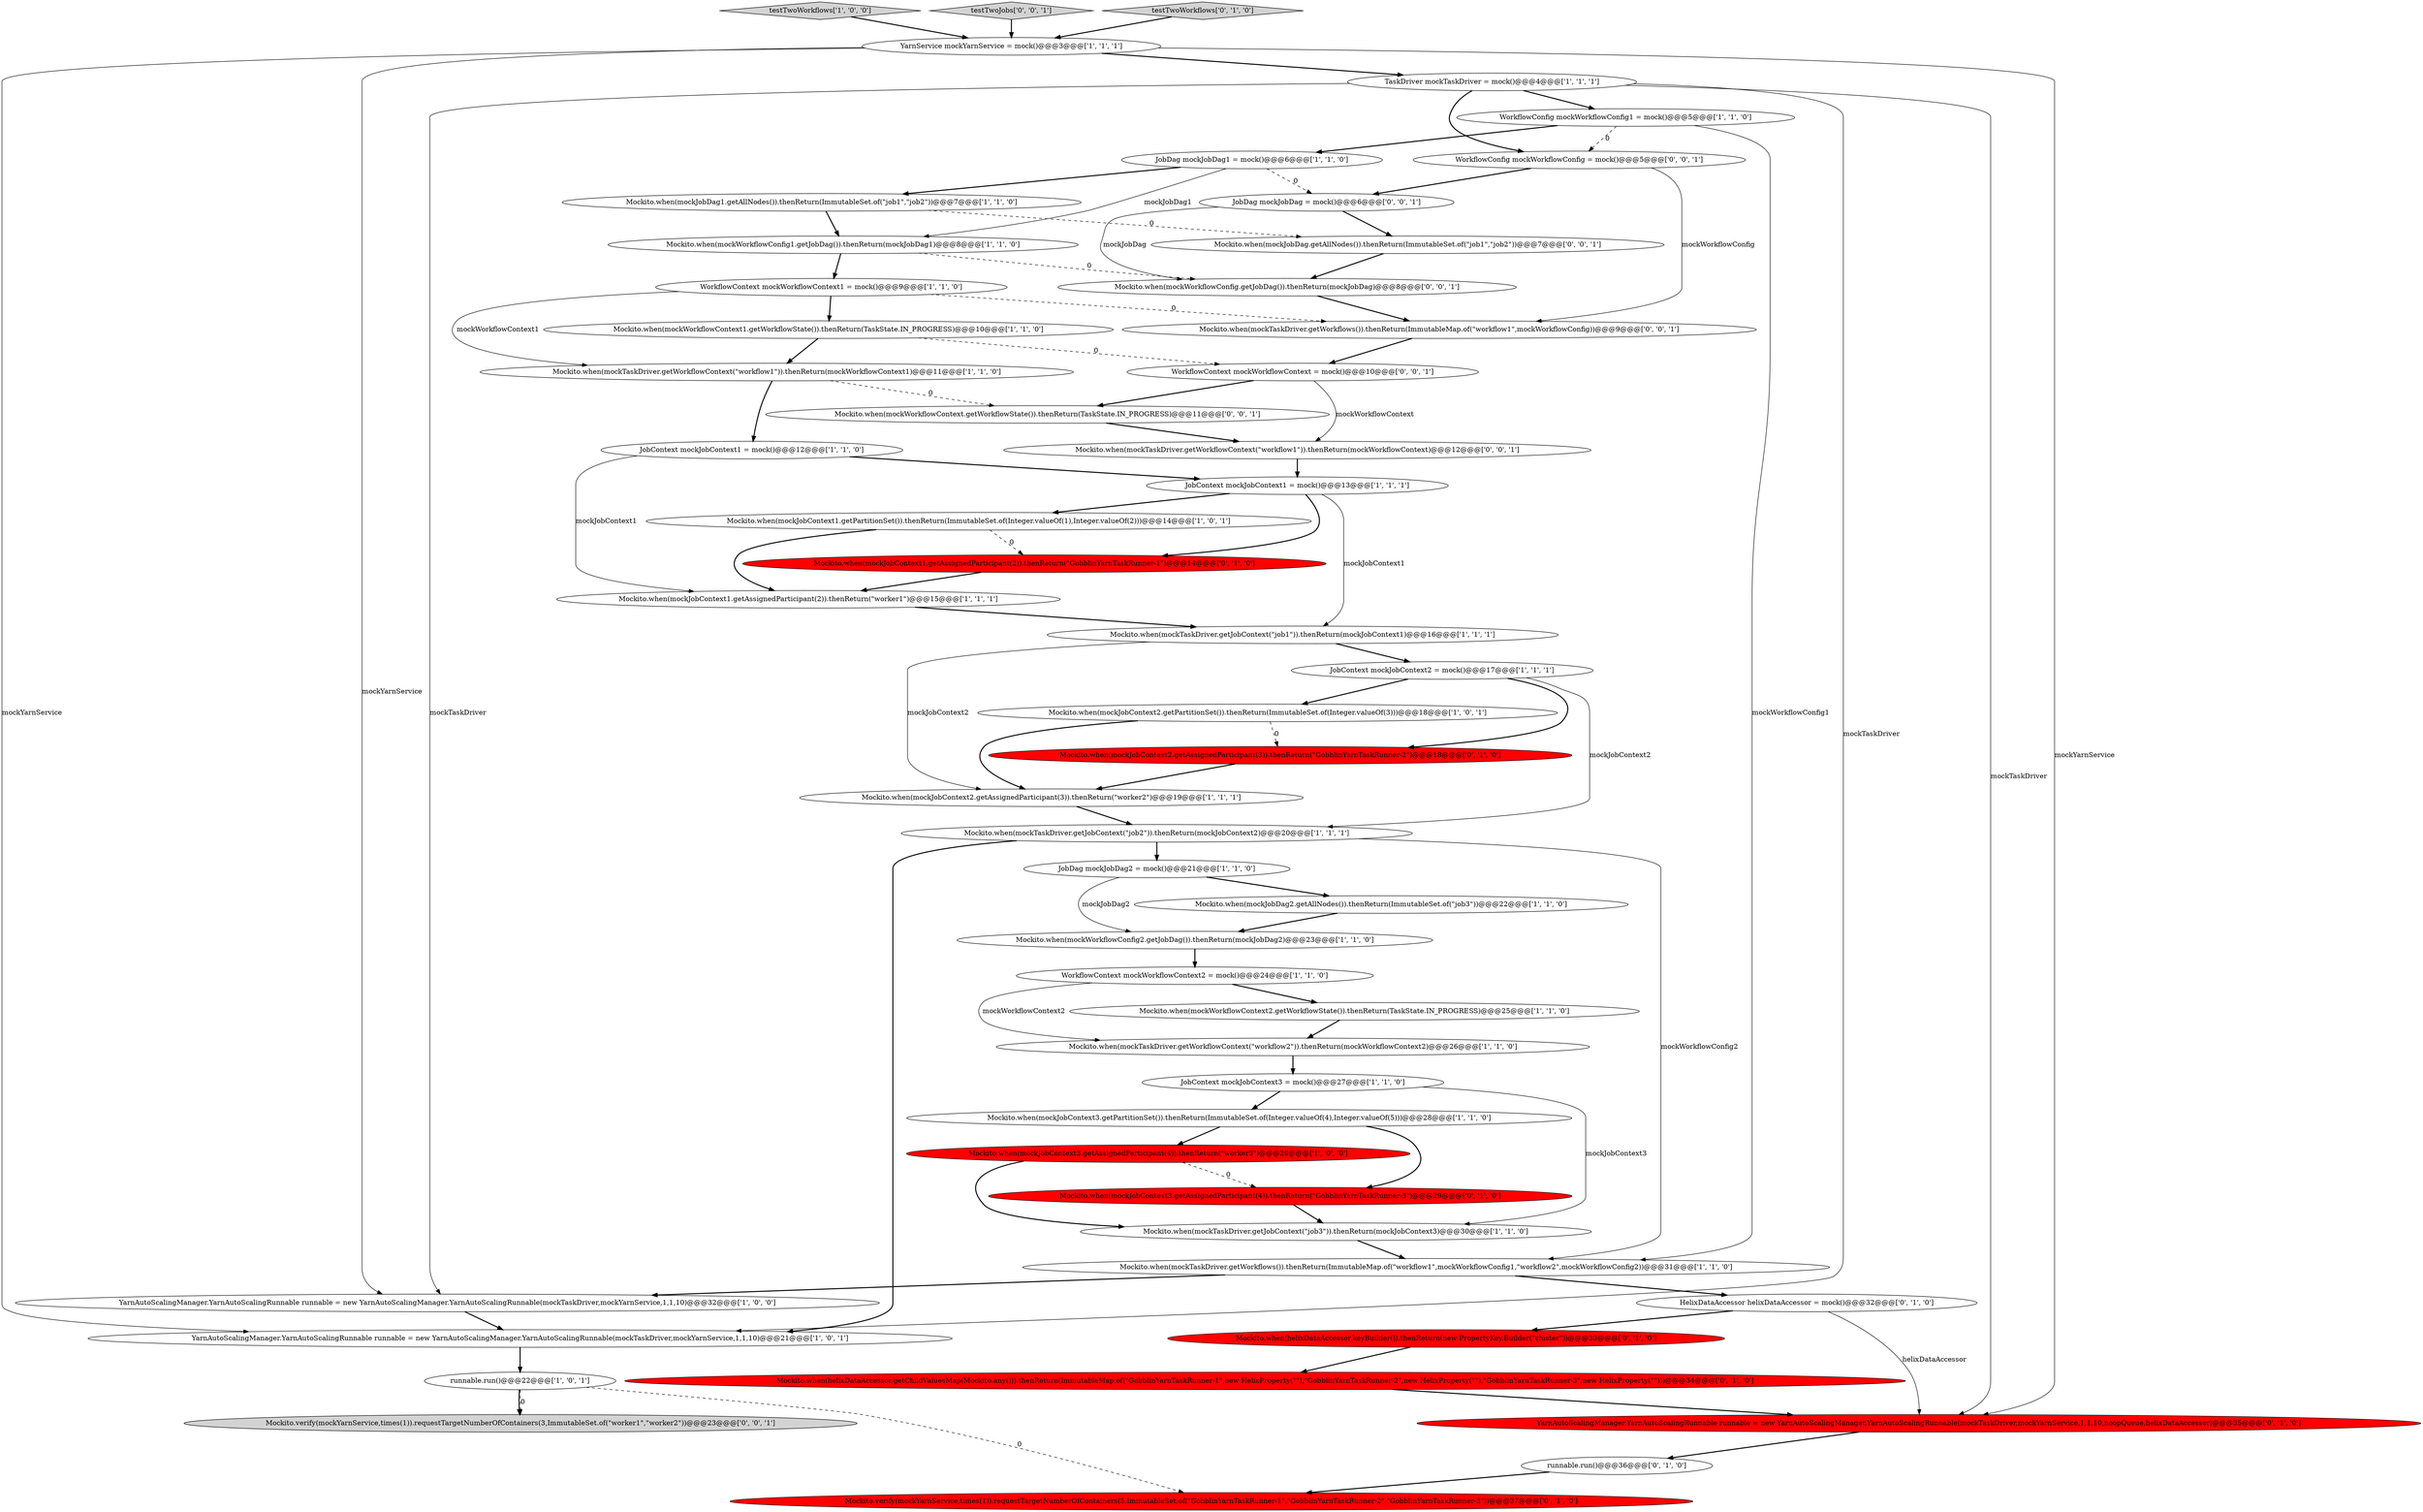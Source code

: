 digraph {
50 [style = filled, label = "Mockito.when(mockWorkflowConfig.getJobDag()).thenReturn(mockJobDag)@@@8@@@['0', '0', '1']", fillcolor = white, shape = ellipse image = "AAA0AAABBB3BBB"];
29 [style = filled, label = "Mockito.when(mockTaskDriver.getJobContext(\"job3\")).thenReturn(mockJobContext3)@@@30@@@['1', '1', '0']", fillcolor = white, shape = ellipse image = "AAA0AAABBB1BBB"];
34 [style = filled, label = "Mockito.when(helixDataAccessor.keyBuilder()).thenReturn(new PropertyKey.Builder(\"cluster\"))@@@33@@@['0', '1', '0']", fillcolor = red, shape = ellipse image = "AAA1AAABBB2BBB"];
9 [style = filled, label = "Mockito.when(mockWorkflowContext2.getWorkflowState()).thenReturn(TaskState.IN_PROGRESS)@@@25@@@['1', '1', '0']", fillcolor = white, shape = ellipse image = "AAA0AAABBB1BBB"];
19 [style = filled, label = "testTwoWorkflows['1', '0', '0']", fillcolor = lightgray, shape = diamond image = "AAA0AAABBB1BBB"];
17 [style = filled, label = "Mockito.when(mockJobContext3.getPartitionSet()).thenReturn(ImmutableSet.of(Integer.valueOf(4),Integer.valueOf(5)))@@@28@@@['1', '1', '0']", fillcolor = white, shape = ellipse image = "AAA0AAABBB1BBB"];
38 [style = filled, label = "Mockito.when(mockJobContext3.getAssignedParticipant(4)).thenReturn(\"GobblinYarnTaskRunner-3\")@@@29@@@['0', '1', '0']", fillcolor = red, shape = ellipse image = "AAA1AAABBB2BBB"];
30 [style = filled, label = "JobDag mockJobDag1 = mock()@@@6@@@['1', '1', '0']", fillcolor = white, shape = ellipse image = "AAA0AAABBB1BBB"];
3 [style = filled, label = "Mockito.when(mockJobDag2.getAllNodes()).thenReturn(ImmutableSet.of(\"job3\"))@@@22@@@['1', '1', '0']", fillcolor = white, shape = ellipse image = "AAA0AAABBB1BBB"];
47 [style = filled, label = "Mockito.when(mockTaskDriver.getWorkflowContext(\"workflow1\")).thenReturn(mockWorkflowContext)@@@12@@@['0', '0', '1']", fillcolor = white, shape = ellipse image = "AAA0AAABBB3BBB"];
1 [style = filled, label = "Mockito.when(mockTaskDriver.getWorkflowContext(\"workflow1\")).thenReturn(mockWorkflowContext1)@@@11@@@['1', '1', '0']", fillcolor = white, shape = ellipse image = "AAA0AAABBB1BBB"];
31 [style = filled, label = "Mockito.when(mockWorkflowConfig1.getJobDag()).thenReturn(mockJobDag1)@@@8@@@['1', '1', '0']", fillcolor = white, shape = ellipse image = "AAA0AAABBB1BBB"];
36 [style = filled, label = "Mockito.when(helixDataAccessor.getChildValuesMap(Mockito.any())).thenReturn(ImmutableMap.of(\"GobblinYarnTaskRunner-1\",new HelixProperty(\"\"),\"GobblinYarnTaskRunner-2\",new HelixProperty(\"\"),\"GobblinYarnTaskRunner-3\",new HelixProperty(\"\")))@@@34@@@['0', '1', '0']", fillcolor = red, shape = ellipse image = "AAA1AAABBB2BBB"];
41 [style = filled, label = "HelixDataAccessor helixDataAccessor = mock()@@@32@@@['0', '1', '0']", fillcolor = white, shape = ellipse image = "AAA0AAABBB2BBB"];
28 [style = filled, label = "YarnAutoScalingManager.YarnAutoScalingRunnable runnable = new YarnAutoScalingManager.YarnAutoScalingRunnable(mockTaskDriver,mockYarnService,1,1,10)@@@32@@@['1', '0', '0']", fillcolor = white, shape = ellipse image = "AAA0AAABBB1BBB"];
4 [style = filled, label = "WorkflowConfig mockWorkflowConfig1 = mock()@@@5@@@['1', '1', '0']", fillcolor = white, shape = ellipse image = "AAA0AAABBB1BBB"];
11 [style = filled, label = "Mockito.when(mockTaskDriver.getWorkflows()).thenReturn(ImmutableMap.of(\"workflow1\",mockWorkflowConfig1,\"workflow2\",mockWorkflowConfig2))@@@31@@@['1', '1', '0']", fillcolor = white, shape = ellipse image = "AAA0AAABBB1BBB"];
7 [style = filled, label = "Mockito.when(mockTaskDriver.getWorkflowContext(\"workflow2\")).thenReturn(mockWorkflowContext2)@@@26@@@['1', '1', '0']", fillcolor = white, shape = ellipse image = "AAA0AAABBB1BBB"];
0 [style = filled, label = "Mockito.when(mockJobContext2.getPartitionSet()).thenReturn(ImmutableSet.of(Integer.valueOf(3)))@@@18@@@['1', '0', '1']", fillcolor = white, shape = ellipse image = "AAA0AAABBB1BBB"];
16 [style = filled, label = "YarnAutoScalingManager.YarnAutoScalingRunnable runnable = new YarnAutoScalingManager.YarnAutoScalingRunnable(mockTaskDriver,mockYarnService,1,1,10)@@@21@@@['1', '0', '1']", fillcolor = white, shape = ellipse image = "AAA0AAABBB1BBB"];
35 [style = filled, label = "Mockito.when(mockJobContext1.getAssignedParticipant(2)).thenReturn(\"GobblinYarnTaskRunner-1\")@@@14@@@['0', '1', '0']", fillcolor = red, shape = ellipse image = "AAA1AAABBB2BBB"];
27 [style = filled, label = "Mockito.when(mockTaskDriver.getJobContext(\"job2\")).thenReturn(mockJobContext2)@@@20@@@['1', '1', '1']", fillcolor = white, shape = ellipse image = "AAA0AAABBB1BBB"];
5 [style = filled, label = "JobContext mockJobContext3 = mock()@@@27@@@['1', '1', '0']", fillcolor = white, shape = ellipse image = "AAA0AAABBB1BBB"];
46 [style = filled, label = "JobDag mockJobDag = mock()@@@6@@@['0', '0', '1']", fillcolor = white, shape = ellipse image = "AAA0AAABBB3BBB"];
22 [style = filled, label = "Mockito.when(mockJobContext3.getAssignedParticipant(4)).thenReturn(\"worker3\")@@@29@@@['1', '0', '0']", fillcolor = red, shape = ellipse image = "AAA1AAABBB1BBB"];
20 [style = filled, label = "JobContext mockJobContext1 = mock()@@@12@@@['1', '1', '0']", fillcolor = white, shape = ellipse image = "AAA0AAABBB1BBB"];
24 [style = filled, label = "Mockito.when(mockWorkflowContext1.getWorkflowState()).thenReturn(TaskState.IN_PROGRESS)@@@10@@@['1', '1', '0']", fillcolor = white, shape = ellipse image = "AAA0AAABBB1BBB"];
25 [style = filled, label = "Mockito.when(mockWorkflowConfig2.getJobDag()).thenReturn(mockJobDag2)@@@23@@@['1', '1', '0']", fillcolor = white, shape = ellipse image = "AAA0AAABBB1BBB"];
52 [style = filled, label = "Mockito.when(mockWorkflowContext.getWorkflowState()).thenReturn(TaskState.IN_PROGRESS)@@@11@@@['0', '0', '1']", fillcolor = white, shape = ellipse image = "AAA0AAABBB3BBB"];
33 [style = filled, label = "YarnAutoScalingManager.YarnAutoScalingRunnable runnable = new YarnAutoScalingManager.YarnAutoScalingRunnable(mockTaskDriver,mockYarnService,1,1,10,noopQueue,helixDataAccessor)@@@35@@@['0', '1', '0']", fillcolor = red, shape = ellipse image = "AAA1AAABBB2BBB"];
23 [style = filled, label = "JobDag mockJobDag2 = mock()@@@21@@@['1', '1', '0']", fillcolor = white, shape = ellipse image = "AAA0AAABBB1BBB"];
32 [style = filled, label = "Mockito.when(mockTaskDriver.getJobContext(\"job1\")).thenReturn(mockJobContext1)@@@16@@@['1', '1', '1']", fillcolor = white, shape = ellipse image = "AAA0AAABBB1BBB"];
43 [style = filled, label = "WorkflowConfig mockWorkflowConfig = mock()@@@5@@@['0', '0', '1']", fillcolor = white, shape = ellipse image = "AAA0AAABBB3BBB"];
49 [style = filled, label = "Mockito.verify(mockYarnService,times(1)).requestTargetNumberOfContainers(3,ImmutableSet.of(\"worker1\",\"worker2\"))@@@23@@@['0', '0', '1']", fillcolor = lightgray, shape = ellipse image = "AAA0AAABBB3BBB"];
37 [style = filled, label = "Mockito.verify(mockYarnService,times(1)).requestTargetNumberOfContainers(5,ImmutableSet.of(\"GobblinYarnTaskRunner-1\",\"GobblinYarnTaskRunner-2\",\"GobblinYarnTaskRunner-3\"))@@@37@@@['0', '1', '0']", fillcolor = red, shape = ellipse image = "AAA1AAABBB2BBB"];
13 [style = filled, label = "Mockito.when(mockJobContext1.getPartitionSet()).thenReturn(ImmutableSet.of(Integer.valueOf(1),Integer.valueOf(2)))@@@14@@@['1', '0', '1']", fillcolor = white, shape = ellipse image = "AAA0AAABBB1BBB"];
45 [style = filled, label = "testTwoJobs['0', '0', '1']", fillcolor = lightgray, shape = diamond image = "AAA0AAABBB3BBB"];
48 [style = filled, label = "Mockito.when(mockTaskDriver.getWorkflows()).thenReturn(ImmutableMap.of(\"workflow1\",mockWorkflowConfig))@@@9@@@['0', '0', '1']", fillcolor = white, shape = ellipse image = "AAA0AAABBB3BBB"];
51 [style = filled, label = "WorkflowContext mockWorkflowContext = mock()@@@10@@@['0', '0', '1']", fillcolor = white, shape = ellipse image = "AAA0AAABBB3BBB"];
44 [style = filled, label = "Mockito.when(mockJobDag.getAllNodes()).thenReturn(ImmutableSet.of(\"job1\",\"job2\"))@@@7@@@['0', '0', '1']", fillcolor = white, shape = ellipse image = "AAA0AAABBB3BBB"];
39 [style = filled, label = "Mockito.when(mockJobContext2.getAssignedParticipant(3)).thenReturn(\"GobblinYarnTaskRunner-2\")@@@18@@@['0', '1', '0']", fillcolor = red, shape = ellipse image = "AAA1AAABBB2BBB"];
14 [style = filled, label = "Mockito.when(mockJobContext1.getAssignedParticipant(2)).thenReturn(\"worker1\")@@@15@@@['1', '1', '1']", fillcolor = white, shape = ellipse image = "AAA0AAABBB1BBB"];
40 [style = filled, label = "runnable.run()@@@36@@@['0', '1', '0']", fillcolor = white, shape = ellipse image = "AAA0AAABBB2BBB"];
42 [style = filled, label = "testTwoWorkflows['0', '1', '0']", fillcolor = lightgray, shape = diamond image = "AAA0AAABBB2BBB"];
2 [style = filled, label = "WorkflowContext mockWorkflowContext1 = mock()@@@9@@@['1', '1', '0']", fillcolor = white, shape = ellipse image = "AAA0AAABBB1BBB"];
12 [style = filled, label = "Mockito.when(mockJobDag1.getAllNodes()).thenReturn(ImmutableSet.of(\"job1\",\"job2\"))@@@7@@@['1', '1', '0']", fillcolor = white, shape = ellipse image = "AAA0AAABBB1BBB"];
26 [style = filled, label = "JobContext mockJobContext2 = mock()@@@17@@@['1', '1', '1']", fillcolor = white, shape = ellipse image = "AAA0AAABBB1BBB"];
10 [style = filled, label = "WorkflowContext mockWorkflowContext2 = mock()@@@24@@@['1', '1', '0']", fillcolor = white, shape = ellipse image = "AAA0AAABBB1BBB"];
18 [style = filled, label = "TaskDriver mockTaskDriver = mock()@@@4@@@['1', '1', '1']", fillcolor = white, shape = ellipse image = "AAA0AAABBB1BBB"];
6 [style = filled, label = "Mockito.when(mockJobContext2.getAssignedParticipant(3)).thenReturn(\"worker2\")@@@19@@@['1', '1', '1']", fillcolor = white, shape = ellipse image = "AAA0AAABBB1BBB"];
21 [style = filled, label = "runnable.run()@@@22@@@['1', '0', '1']", fillcolor = white, shape = ellipse image = "AAA0AAABBB1BBB"];
8 [style = filled, label = "JobContext mockJobContext1 = mock()@@@13@@@['1', '1', '1']", fillcolor = white, shape = ellipse image = "AAA0AAABBB1BBB"];
15 [style = filled, label = "YarnService mockYarnService = mock()@@@3@@@['1', '1', '1']", fillcolor = white, shape = ellipse image = "AAA0AAABBB1BBB"];
5->29 [style = solid, label="mockJobContext3"];
1->20 [style = bold, label=""];
39->6 [style = bold, label=""];
20->14 [style = solid, label="mockJobContext1"];
21->37 [style = dashed, label="0"];
9->7 [style = bold, label=""];
36->33 [style = bold, label=""];
8->32 [style = solid, label="mockJobContext1"];
17->38 [style = bold, label=""];
48->51 [style = bold, label=""];
15->28 [style = solid, label="mockYarnService"];
52->47 [style = bold, label=""];
32->6 [style = solid, label="mockJobContext2"];
23->25 [style = solid, label="mockJobDag2"];
10->7 [style = solid, label="mockWorkflowContext2"];
22->38 [style = dashed, label="0"];
18->33 [style = solid, label="mockTaskDriver"];
12->44 [style = dashed, label="0"];
25->10 [style = bold, label=""];
2->24 [style = bold, label=""];
19->15 [style = bold, label=""];
13->14 [style = bold, label=""];
42->15 [style = bold, label=""];
40->37 [style = bold, label=""];
11->28 [style = bold, label=""];
30->46 [style = dashed, label="0"];
24->51 [style = dashed, label="0"];
30->31 [style = solid, label="mockJobDag1"];
44->50 [style = bold, label=""];
31->2 [style = bold, label=""];
23->3 [style = bold, label=""];
4->11 [style = solid, label="mockWorkflowConfig1"];
27->16 [style = bold, label=""];
5->17 [style = bold, label=""];
32->26 [style = bold, label=""];
43->46 [style = bold, label=""];
26->0 [style = bold, label=""];
20->8 [style = bold, label=""];
7->5 [style = bold, label=""];
2->48 [style = dashed, label="0"];
18->4 [style = bold, label=""];
34->36 [style = bold, label=""];
27->11 [style = solid, label="mockWorkflowConfig2"];
29->11 [style = bold, label=""];
12->31 [style = bold, label=""];
15->16 [style = solid, label="mockYarnService"];
46->44 [style = bold, label=""];
45->15 [style = bold, label=""];
13->35 [style = dashed, label="0"];
43->48 [style = solid, label="mockWorkflowConfig"];
22->29 [style = bold, label=""];
50->48 [style = bold, label=""];
51->52 [style = bold, label=""];
35->14 [style = bold, label=""];
8->35 [style = bold, label=""];
51->47 [style = solid, label="mockWorkflowContext"];
11->41 [style = bold, label=""];
6->27 [style = bold, label=""];
4->43 [style = dashed, label="0"];
30->12 [style = bold, label=""];
21->49 [style = bold, label=""];
10->9 [style = bold, label=""];
24->1 [style = bold, label=""];
18->16 [style = solid, label="mockTaskDriver"];
14->32 [style = bold, label=""];
41->33 [style = solid, label="helixDataAccessor"];
41->34 [style = bold, label=""];
8->13 [style = bold, label=""];
2->1 [style = solid, label="mockWorkflowContext1"];
46->50 [style = solid, label="mockJobDag"];
18->28 [style = solid, label="mockTaskDriver"];
47->8 [style = bold, label=""];
0->6 [style = bold, label=""];
3->25 [style = bold, label=""];
31->50 [style = dashed, label="0"];
38->29 [style = bold, label=""];
1->52 [style = dashed, label="0"];
0->39 [style = dashed, label="0"];
17->22 [style = bold, label=""];
28->16 [style = bold, label=""];
15->18 [style = bold, label=""];
26->39 [style = bold, label=""];
26->27 [style = solid, label="mockJobContext2"];
33->40 [style = bold, label=""];
4->30 [style = bold, label=""];
18->43 [style = bold, label=""];
16->21 [style = bold, label=""];
15->33 [style = solid, label="mockYarnService"];
27->23 [style = bold, label=""];
21->49 [style = dashed, label="0"];
}

